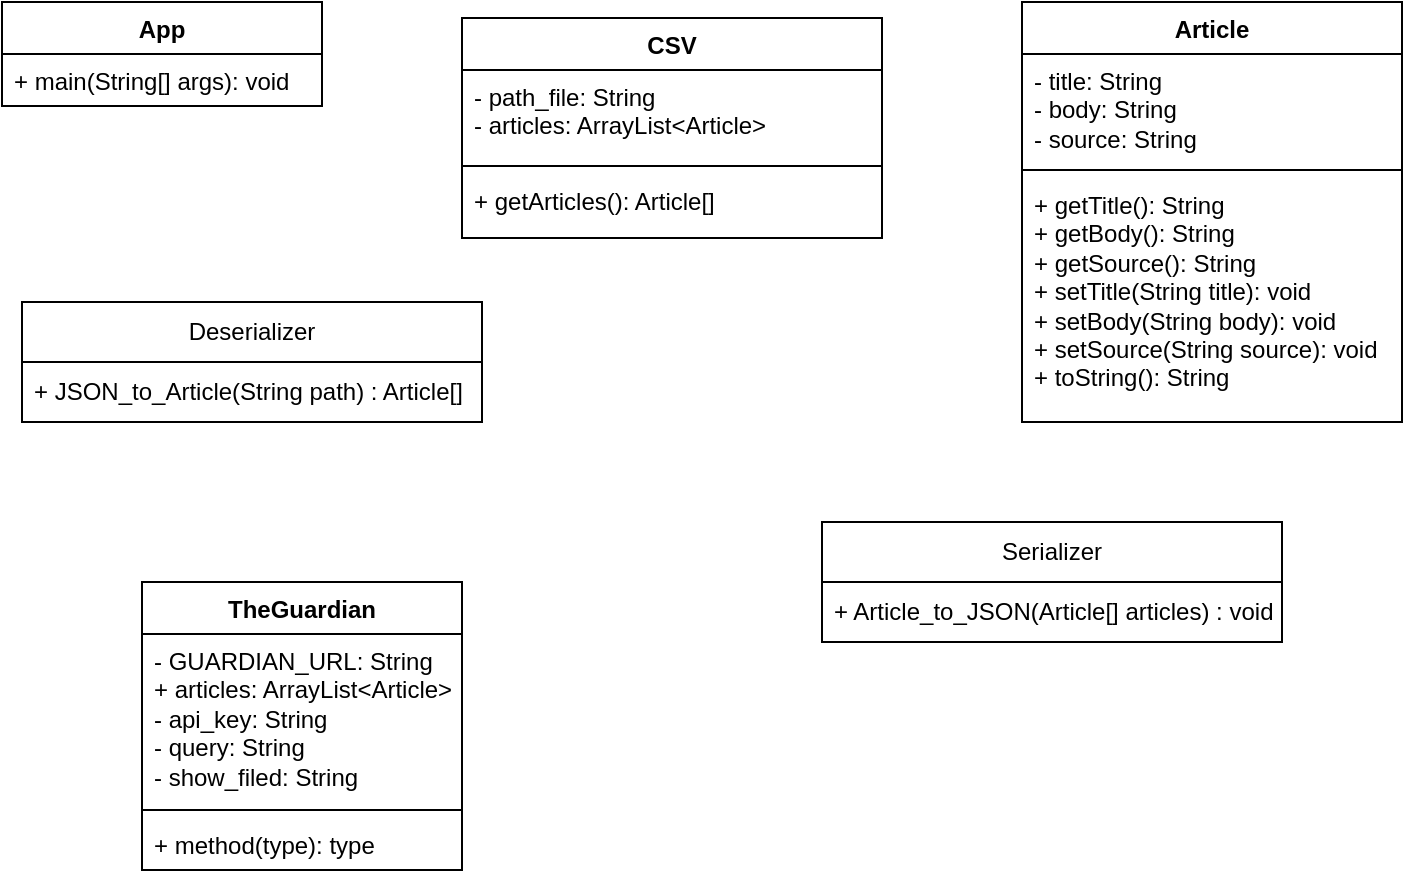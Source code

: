 <mxfile version="22.1.21" type="github">
  <diagram name="Pagina-1" id="2P4aa3pssk4NTrGcEHPz">
    <mxGraphModel dx="954" dy="524" grid="1" gridSize="10" guides="1" tooltips="1" connect="1" arrows="1" fold="1" page="1" pageScale="1" pageWidth="827" pageHeight="1169" math="0" shadow="0">
      <root>
        <mxCell id="0" />
        <mxCell id="1" parent="0" />
        <mxCell id="F7QynkWo7MFl05mpR1yM-1" value="Deserializer" style="swimlane;fontStyle=0;childLayout=stackLayout;horizontal=1;startSize=30;horizontalStack=0;resizeParent=1;resizeParentMax=0;resizeLast=0;collapsible=1;marginBottom=0;whiteSpace=wrap;html=1;" vertex="1" parent="1">
          <mxGeometry x="50" y="180" width="230" height="60" as="geometry">
            <mxRectangle x="140" y="290" width="100" height="30" as="alternateBounds" />
          </mxGeometry>
        </mxCell>
        <mxCell id="F7QynkWo7MFl05mpR1yM-2" value="+ JSON_to_Article(String path) : Article[]" style="text;strokeColor=none;fillColor=none;align=left;verticalAlign=middle;spacingLeft=4;spacingRight=4;overflow=hidden;points=[[0,0.5],[1,0.5]];portConstraint=eastwest;rotatable=0;whiteSpace=wrap;html=1;" vertex="1" parent="F7QynkWo7MFl05mpR1yM-1">
          <mxGeometry y="30" width="230" height="30" as="geometry" />
        </mxCell>
        <mxCell id="F7QynkWo7MFl05mpR1yM-5" value="Serializer" style="swimlane;fontStyle=0;childLayout=stackLayout;horizontal=1;startSize=30;horizontalStack=0;resizeParent=1;resizeParentMax=0;resizeLast=0;collapsible=1;marginBottom=0;whiteSpace=wrap;html=1;" vertex="1" parent="1">
          <mxGeometry x="450" y="290" width="230" height="60" as="geometry" />
        </mxCell>
        <mxCell id="F7QynkWo7MFl05mpR1yM-6" value="+ Article_to_JSON(Article[] articles) : void" style="text;strokeColor=none;fillColor=none;align=left;verticalAlign=middle;spacingLeft=4;spacingRight=4;overflow=hidden;points=[[0,0.5],[1,0.5]];portConstraint=eastwest;rotatable=0;whiteSpace=wrap;html=1;" vertex="1" parent="F7QynkWo7MFl05mpR1yM-5">
          <mxGeometry y="30" width="230" height="30" as="geometry" />
        </mxCell>
        <mxCell id="F7QynkWo7MFl05mpR1yM-15" value="Article" style="swimlane;fontStyle=1;align=center;verticalAlign=top;childLayout=stackLayout;horizontal=1;startSize=26;horizontalStack=0;resizeParent=1;resizeParentMax=0;resizeLast=0;collapsible=1;marginBottom=0;whiteSpace=wrap;html=1;" vertex="1" parent="1">
          <mxGeometry x="550" y="30" width="190" height="210" as="geometry" />
        </mxCell>
        <mxCell id="F7QynkWo7MFl05mpR1yM-16" value="- title: String&lt;br&gt;- body: String&lt;br&gt;- source: String" style="text;strokeColor=none;fillColor=none;align=left;verticalAlign=top;spacingLeft=4;spacingRight=4;overflow=hidden;rotatable=0;points=[[0,0.5],[1,0.5]];portConstraint=eastwest;whiteSpace=wrap;html=1;" vertex="1" parent="F7QynkWo7MFl05mpR1yM-15">
          <mxGeometry y="26" width="190" height="54" as="geometry" />
        </mxCell>
        <mxCell id="F7QynkWo7MFl05mpR1yM-17" value="" style="line;strokeWidth=1;fillColor=none;align=left;verticalAlign=middle;spacingTop=-1;spacingLeft=3;spacingRight=3;rotatable=0;labelPosition=right;points=[];portConstraint=eastwest;strokeColor=inherit;" vertex="1" parent="F7QynkWo7MFl05mpR1yM-15">
          <mxGeometry y="80" width="190" height="8" as="geometry" />
        </mxCell>
        <mxCell id="F7QynkWo7MFl05mpR1yM-18" value="+ getTitle(): String&lt;br&gt;+ getBody(): String&lt;br&gt;+ getSource(): String&lt;br&gt;+ setTitle(String title): void&lt;br&gt;+ setBody(String body): void&lt;br&gt;+ setSource(String source): void&lt;br&gt;+ toString(): String" style="text;strokeColor=none;fillColor=none;align=left;verticalAlign=top;spacingLeft=4;spacingRight=4;overflow=hidden;rotatable=0;points=[[0,0.5],[1,0.5]];portConstraint=eastwest;whiteSpace=wrap;html=1;" vertex="1" parent="F7QynkWo7MFl05mpR1yM-15">
          <mxGeometry y="88" width="190" height="122" as="geometry" />
        </mxCell>
        <mxCell id="F7QynkWo7MFl05mpR1yM-20" value="App" style="swimlane;fontStyle=1;align=center;verticalAlign=top;childLayout=stackLayout;horizontal=1;startSize=26;horizontalStack=0;resizeParent=1;resizeParentMax=0;resizeLast=0;collapsible=1;marginBottom=0;whiteSpace=wrap;html=1;" vertex="1" parent="1">
          <mxGeometry x="40" y="30" width="160" height="52" as="geometry" />
        </mxCell>
        <mxCell id="F7QynkWo7MFl05mpR1yM-23" value="+ main(String[] args): void" style="text;strokeColor=none;fillColor=none;align=left;verticalAlign=top;spacingLeft=4;spacingRight=4;overflow=hidden;rotatable=0;points=[[0,0.5],[1,0.5]];portConstraint=eastwest;whiteSpace=wrap;html=1;" vertex="1" parent="F7QynkWo7MFl05mpR1yM-20">
          <mxGeometry y="26" width="160" height="26" as="geometry" />
        </mxCell>
        <mxCell id="F7QynkWo7MFl05mpR1yM-24" value="CSV" style="swimlane;fontStyle=1;align=center;verticalAlign=top;childLayout=stackLayout;horizontal=1;startSize=26;horizontalStack=0;resizeParent=1;resizeParentMax=0;resizeLast=0;collapsible=1;marginBottom=0;whiteSpace=wrap;html=1;" vertex="1" parent="1">
          <mxGeometry x="270" y="38" width="210" height="110" as="geometry" />
        </mxCell>
        <mxCell id="F7QynkWo7MFl05mpR1yM-25" value="- path_file: String&lt;br&gt;- articles: ArrayList&amp;lt;Article&amp;gt;" style="text;strokeColor=none;fillColor=none;align=left;verticalAlign=top;spacingLeft=4;spacingRight=4;overflow=hidden;rotatable=0;points=[[0,0.5],[1,0.5]];portConstraint=eastwest;whiteSpace=wrap;html=1;" vertex="1" parent="F7QynkWo7MFl05mpR1yM-24">
          <mxGeometry y="26" width="210" height="44" as="geometry" />
        </mxCell>
        <mxCell id="F7QynkWo7MFl05mpR1yM-26" value="" style="line;strokeWidth=1;fillColor=none;align=left;verticalAlign=middle;spacingTop=-1;spacingLeft=3;spacingRight=3;rotatable=0;labelPosition=right;points=[];portConstraint=eastwest;strokeColor=inherit;" vertex="1" parent="F7QynkWo7MFl05mpR1yM-24">
          <mxGeometry y="70" width="210" height="8" as="geometry" />
        </mxCell>
        <mxCell id="F7QynkWo7MFl05mpR1yM-27" value="+ getArticles(): Article[]" style="text;strokeColor=none;fillColor=none;align=left;verticalAlign=top;spacingLeft=4;spacingRight=4;overflow=hidden;rotatable=0;points=[[0,0.5],[1,0.5]];portConstraint=eastwest;whiteSpace=wrap;html=1;" vertex="1" parent="F7QynkWo7MFl05mpR1yM-24">
          <mxGeometry y="78" width="210" height="32" as="geometry" />
        </mxCell>
        <mxCell id="F7QynkWo7MFl05mpR1yM-28" value="TheGuardian" style="swimlane;fontStyle=1;align=center;verticalAlign=top;childLayout=stackLayout;horizontal=1;startSize=26;horizontalStack=0;resizeParent=1;resizeParentMax=0;resizeLast=0;collapsible=1;marginBottom=0;whiteSpace=wrap;html=1;" vertex="1" parent="1">
          <mxGeometry x="110" y="320" width="160" height="144" as="geometry" />
        </mxCell>
        <mxCell id="F7QynkWo7MFl05mpR1yM-29" value="- GUARDIAN_URL: String&lt;br&gt;+ articles: ArrayList&amp;lt;Article&amp;gt;&lt;br&gt;- api_key: String&lt;br&gt;- query: String&lt;br&gt;- show_filed: String" style="text;strokeColor=none;fillColor=none;align=left;verticalAlign=top;spacingLeft=4;spacingRight=4;overflow=hidden;rotatable=0;points=[[0,0.5],[1,0.5]];portConstraint=eastwest;whiteSpace=wrap;html=1;" vertex="1" parent="F7QynkWo7MFl05mpR1yM-28">
          <mxGeometry y="26" width="160" height="84" as="geometry" />
        </mxCell>
        <mxCell id="F7QynkWo7MFl05mpR1yM-30" value="" style="line;strokeWidth=1;fillColor=none;align=left;verticalAlign=middle;spacingTop=-1;spacingLeft=3;spacingRight=3;rotatable=0;labelPosition=right;points=[];portConstraint=eastwest;strokeColor=inherit;" vertex="1" parent="F7QynkWo7MFl05mpR1yM-28">
          <mxGeometry y="110" width="160" height="8" as="geometry" />
        </mxCell>
        <mxCell id="F7QynkWo7MFl05mpR1yM-31" value="+ method(type): type" style="text;strokeColor=none;fillColor=none;align=left;verticalAlign=top;spacingLeft=4;spacingRight=4;overflow=hidden;rotatable=0;points=[[0,0.5],[1,0.5]];portConstraint=eastwest;whiteSpace=wrap;html=1;" vertex="1" parent="F7QynkWo7MFl05mpR1yM-28">
          <mxGeometry y="118" width="160" height="26" as="geometry" />
        </mxCell>
      </root>
    </mxGraphModel>
  </diagram>
</mxfile>
